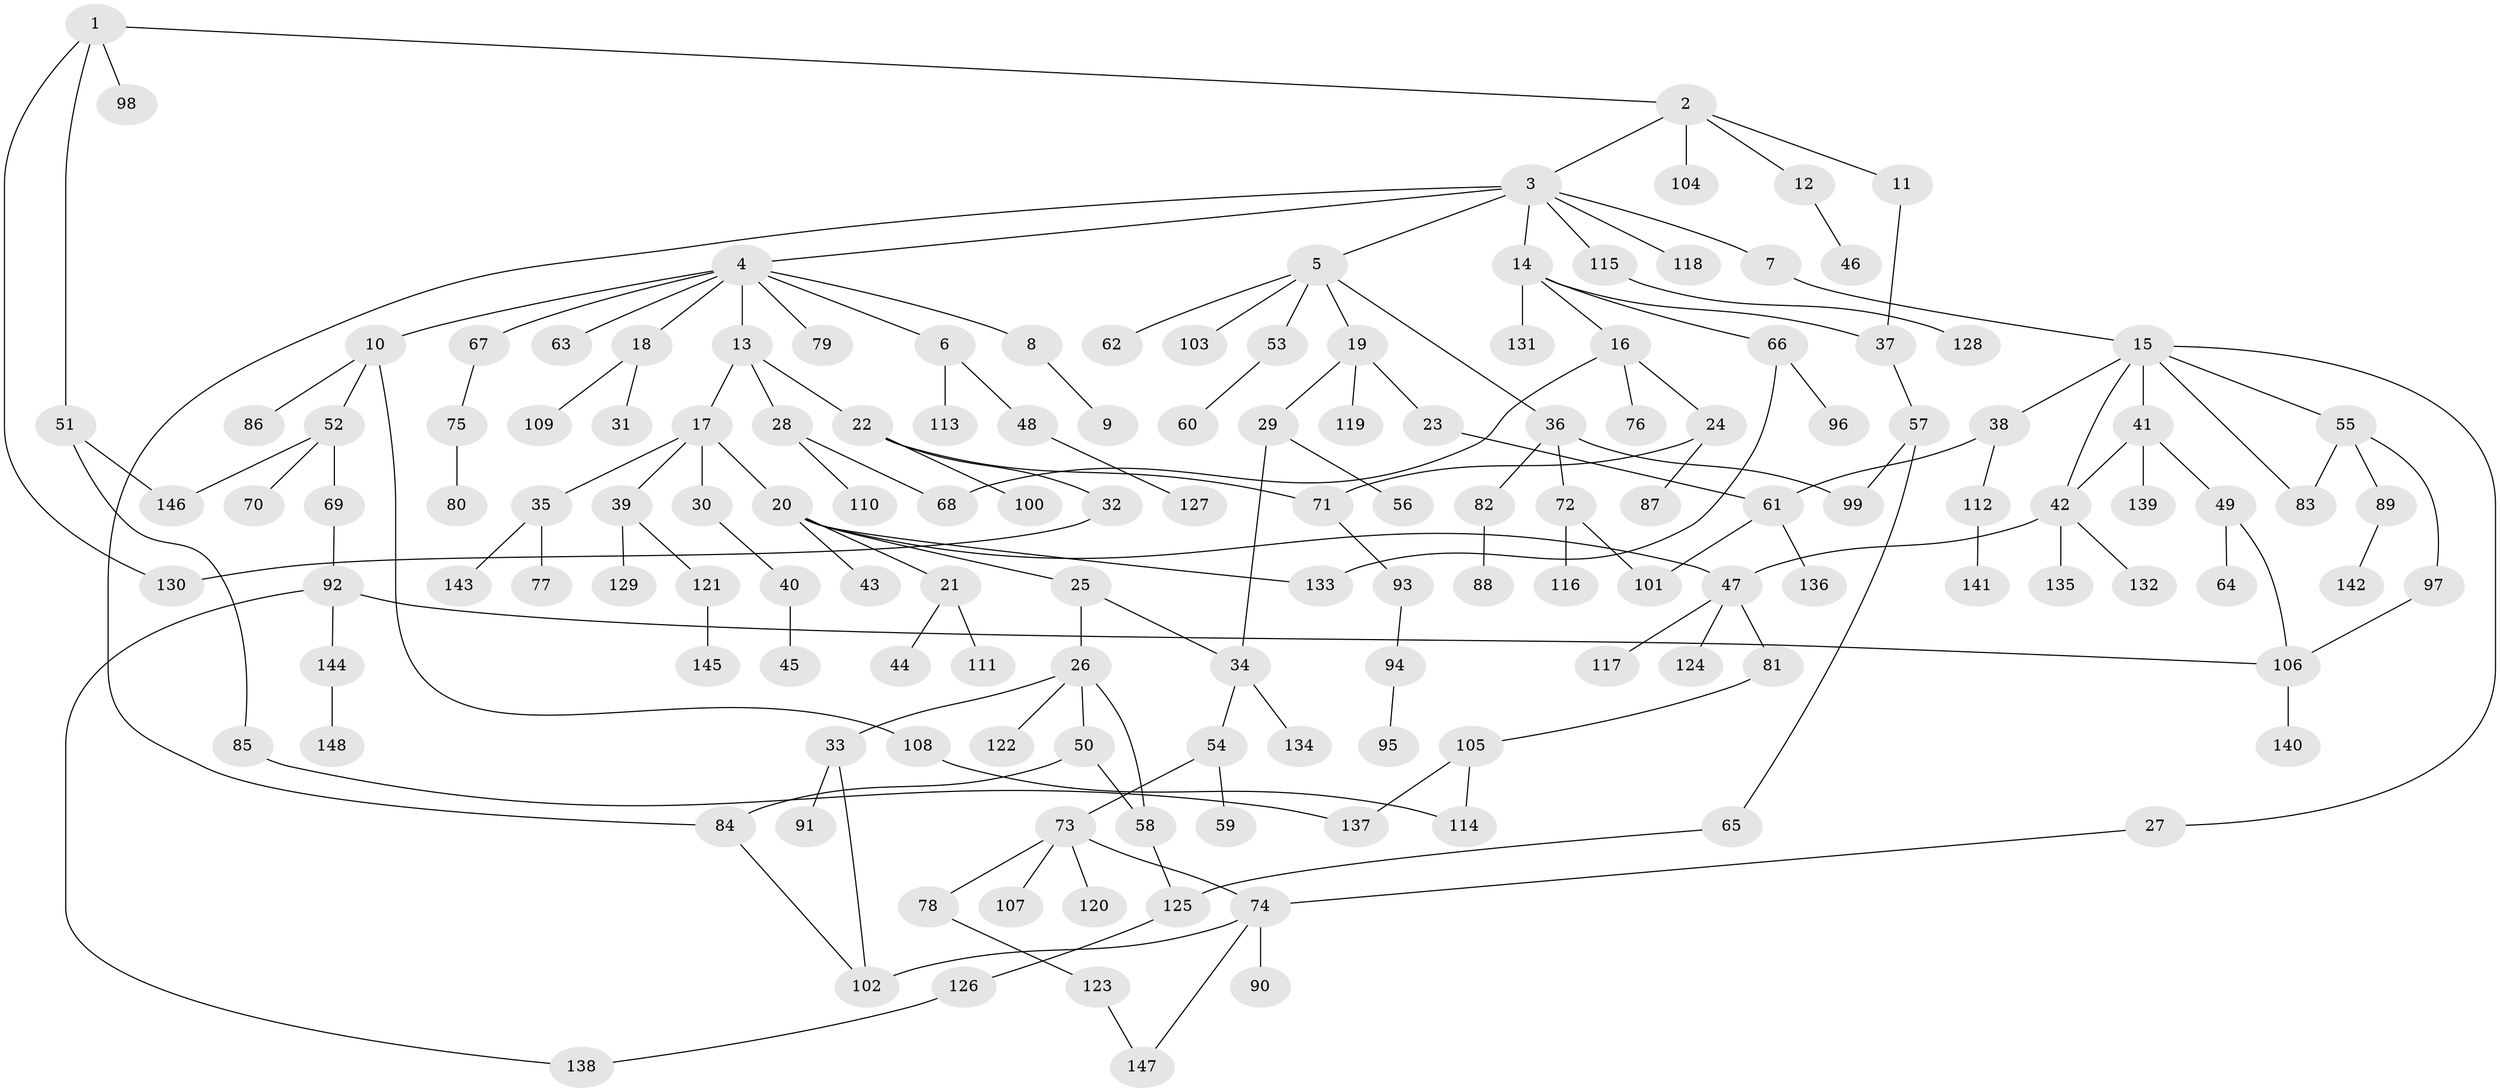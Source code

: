 // Generated by graph-tools (version 1.1) at 2025/34/03/09/25 02:34:01]
// undirected, 148 vertices, 172 edges
graph export_dot {
graph [start="1"]
  node [color=gray90,style=filled];
  1;
  2;
  3;
  4;
  5;
  6;
  7;
  8;
  9;
  10;
  11;
  12;
  13;
  14;
  15;
  16;
  17;
  18;
  19;
  20;
  21;
  22;
  23;
  24;
  25;
  26;
  27;
  28;
  29;
  30;
  31;
  32;
  33;
  34;
  35;
  36;
  37;
  38;
  39;
  40;
  41;
  42;
  43;
  44;
  45;
  46;
  47;
  48;
  49;
  50;
  51;
  52;
  53;
  54;
  55;
  56;
  57;
  58;
  59;
  60;
  61;
  62;
  63;
  64;
  65;
  66;
  67;
  68;
  69;
  70;
  71;
  72;
  73;
  74;
  75;
  76;
  77;
  78;
  79;
  80;
  81;
  82;
  83;
  84;
  85;
  86;
  87;
  88;
  89;
  90;
  91;
  92;
  93;
  94;
  95;
  96;
  97;
  98;
  99;
  100;
  101;
  102;
  103;
  104;
  105;
  106;
  107;
  108;
  109;
  110;
  111;
  112;
  113;
  114;
  115;
  116;
  117;
  118;
  119;
  120;
  121;
  122;
  123;
  124;
  125;
  126;
  127;
  128;
  129;
  130;
  131;
  132;
  133;
  134;
  135;
  136;
  137;
  138;
  139;
  140;
  141;
  142;
  143;
  144;
  145;
  146;
  147;
  148;
  1 -- 2;
  1 -- 51;
  1 -- 98;
  1 -- 130;
  2 -- 3;
  2 -- 11;
  2 -- 12;
  2 -- 104;
  3 -- 4;
  3 -- 5;
  3 -- 7;
  3 -- 14;
  3 -- 115;
  3 -- 118;
  3 -- 84;
  4 -- 6;
  4 -- 8;
  4 -- 10;
  4 -- 13;
  4 -- 18;
  4 -- 63;
  4 -- 67;
  4 -- 79;
  5 -- 19;
  5 -- 36;
  5 -- 53;
  5 -- 62;
  5 -- 103;
  6 -- 48;
  6 -- 113;
  7 -- 15;
  8 -- 9;
  10 -- 52;
  10 -- 86;
  10 -- 108;
  11 -- 37;
  12 -- 46;
  13 -- 17;
  13 -- 22;
  13 -- 28;
  14 -- 16;
  14 -- 37;
  14 -- 66;
  14 -- 131;
  15 -- 27;
  15 -- 38;
  15 -- 41;
  15 -- 42;
  15 -- 55;
  15 -- 83;
  16 -- 24;
  16 -- 76;
  16 -- 68;
  17 -- 20;
  17 -- 30;
  17 -- 35;
  17 -- 39;
  18 -- 31;
  18 -- 109;
  19 -- 23;
  19 -- 29;
  19 -- 119;
  20 -- 21;
  20 -- 25;
  20 -- 43;
  20 -- 47;
  20 -- 133;
  21 -- 44;
  21 -- 111;
  22 -- 32;
  22 -- 71;
  22 -- 100;
  23 -- 61;
  24 -- 87;
  24 -- 71;
  25 -- 26;
  25 -- 34;
  26 -- 33;
  26 -- 50;
  26 -- 58;
  26 -- 122;
  27 -- 74;
  28 -- 68;
  28 -- 110;
  29 -- 56;
  29 -- 34;
  30 -- 40;
  32 -- 130;
  33 -- 91;
  33 -- 102;
  34 -- 54;
  34 -- 134;
  35 -- 77;
  35 -- 143;
  36 -- 72;
  36 -- 82;
  36 -- 99;
  37 -- 57;
  38 -- 61;
  38 -- 112;
  39 -- 121;
  39 -- 129;
  40 -- 45;
  41 -- 49;
  41 -- 139;
  41 -- 42;
  42 -- 132;
  42 -- 135;
  42 -- 47;
  47 -- 81;
  47 -- 117;
  47 -- 124;
  48 -- 127;
  49 -- 64;
  49 -- 106;
  50 -- 84;
  50 -- 58;
  51 -- 85;
  51 -- 146;
  52 -- 69;
  52 -- 70;
  52 -- 146;
  53 -- 60;
  54 -- 59;
  54 -- 73;
  55 -- 83;
  55 -- 89;
  55 -- 97;
  57 -- 65;
  57 -- 99;
  58 -- 125;
  61 -- 101;
  61 -- 136;
  65 -- 125;
  66 -- 96;
  66 -- 133;
  67 -- 75;
  69 -- 92;
  71 -- 93;
  72 -- 116;
  72 -- 101;
  73 -- 78;
  73 -- 107;
  73 -- 120;
  73 -- 74;
  74 -- 90;
  74 -- 102;
  74 -- 147;
  75 -- 80;
  78 -- 123;
  81 -- 105;
  82 -- 88;
  84 -- 102;
  85 -- 137;
  89 -- 142;
  92 -- 138;
  92 -- 144;
  92 -- 106;
  93 -- 94;
  94 -- 95;
  97 -- 106;
  105 -- 114;
  105 -- 137;
  106 -- 140;
  108 -- 114;
  112 -- 141;
  115 -- 128;
  121 -- 145;
  123 -- 147;
  125 -- 126;
  126 -- 138;
  144 -- 148;
}
